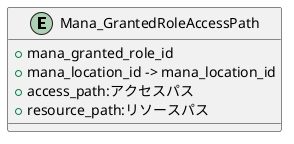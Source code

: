 @startuml

entity "Mana_GrantedRoleAccessPath" {
    + mana_granted_role_id
    + mana_location_id -> mana_location_id
    + access_path:アクセスパス
    + resource_path:リソースパス
}

@enduml
